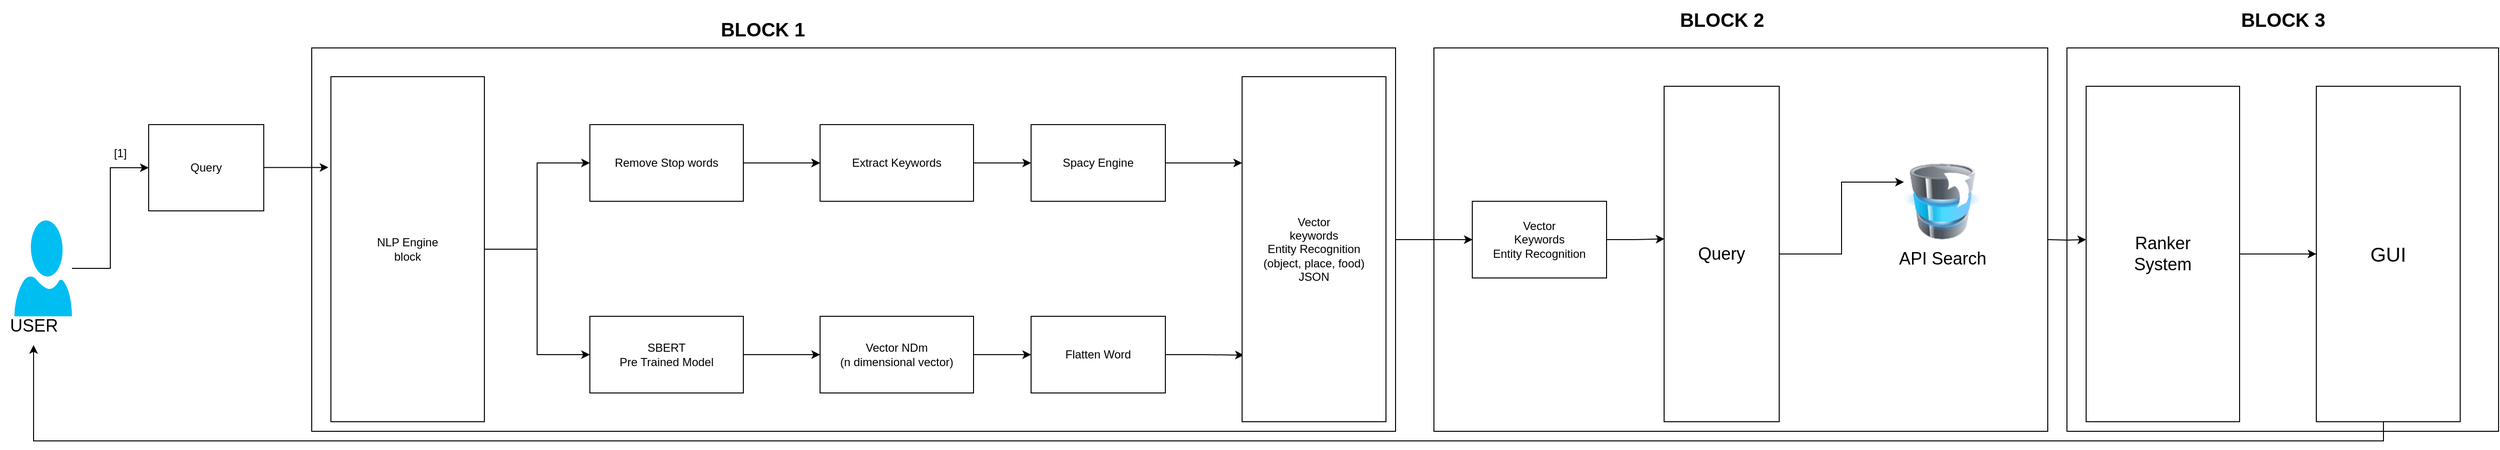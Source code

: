<mxfile version="20.5.3" type="github">
  <diagram id="EGok0XlnsOkUb_3nYnCu" name="Page-1">
    <mxGraphModel dx="1038" dy="539" grid="1" gridSize="10" guides="1" tooltips="1" connect="1" arrows="1" fold="1" page="1" pageScale="1" pageWidth="850" pageHeight="1100" math="0" shadow="0">
      <root>
        <mxCell id="0" />
        <mxCell id="1" parent="0" />
        <mxCell id="nxeFCxMN1MqG7Rf2cFIi-36" style="edgeStyle=orthogonalEdgeStyle;rounded=0;orthogonalLoop=1;jettySize=auto;html=1;entryX=0.063;entryY=0.5;entryDx=0;entryDy=0;entryPerimeter=0;fontSize=18;" parent="1" source="nxeFCxMN1MqG7Rf2cFIi-26" edge="1">
          <mxGeometry relative="1" as="geometry">
            <mxPoint x="1560.32" y="360" as="targetPoint" />
          </mxGeometry>
        </mxCell>
        <mxCell id="nxeFCxMN1MqG7Rf2cFIi-26" value="" style="rounded=0;whiteSpace=wrap;html=1;fillColor=none;" parent="1" vertex="1">
          <mxGeometry x="350" y="160" width="1130" height="400" as="geometry" />
        </mxCell>
        <mxCell id="nxeFCxMN1MqG7Rf2cFIi-3" style="edgeStyle=orthogonalEdgeStyle;rounded=0;orthogonalLoop=1;jettySize=auto;html=1;entryX=0;entryY=0.5;entryDx=0;entryDy=0;" parent="1" source="nxeFCxMN1MqG7Rf2cFIi-1" target="nxeFCxMN1MqG7Rf2cFIi-2" edge="1">
          <mxGeometry relative="1" as="geometry" />
        </mxCell>
        <mxCell id="nxeFCxMN1MqG7Rf2cFIi-1" value="" style="verticalLabelPosition=bottom;html=1;verticalAlign=top;align=center;strokeColor=none;fillColor=#00BEF2;shape=mxgraph.azure.user;" parent="1" vertex="1">
          <mxGeometry x="40" y="340" width="60" height="100" as="geometry" />
        </mxCell>
        <mxCell id="nxeFCxMN1MqG7Rf2cFIi-8" style="edgeStyle=orthogonalEdgeStyle;rounded=0;orthogonalLoop=1;jettySize=auto;html=1;entryX=0.273;entryY=0.999;entryDx=0;entryDy=0;entryPerimeter=0;" parent="1" source="nxeFCxMN1MqG7Rf2cFIi-2" edge="1">
          <mxGeometry relative="1" as="geometry">
            <mxPoint x="367.329" y="284.662" as="targetPoint" />
            <Array as="points">
              <mxPoint x="358" y="285" />
            </Array>
          </mxGeometry>
        </mxCell>
        <mxCell id="nxeFCxMN1MqG7Rf2cFIi-2" value="Query" style="rounded=0;whiteSpace=wrap;html=1;" parent="1" vertex="1">
          <mxGeometry x="180" y="240" width="120" height="90" as="geometry" />
        </mxCell>
        <mxCell id="nxeFCxMN1MqG7Rf2cFIi-5" value="[1]" style="text;html=1;align=center;verticalAlign=middle;resizable=0;points=[];autosize=1;strokeColor=none;fillColor=none;" parent="1" vertex="1">
          <mxGeometry x="130" y="255" width="40" height="30" as="geometry" />
        </mxCell>
        <mxCell id="nxeFCxMN1MqG7Rf2cFIi-11" style="edgeStyle=orthogonalEdgeStyle;rounded=0;orthogonalLoop=1;jettySize=auto;html=1;entryX=0;entryY=0.5;entryDx=0;entryDy=0;" parent="1" source="nxeFCxMN1MqG7Rf2cFIi-9" target="nxeFCxMN1MqG7Rf2cFIi-10" edge="1">
          <mxGeometry relative="1" as="geometry">
            <Array as="points">
              <mxPoint x="585" y="370" />
              <mxPoint x="585" y="280" />
            </Array>
          </mxGeometry>
        </mxCell>
        <mxCell id="nxeFCxMN1MqG7Rf2cFIi-16" style="edgeStyle=orthogonalEdgeStyle;rounded=0;orthogonalLoop=1;jettySize=auto;html=1;entryX=0;entryY=0.5;entryDx=0;entryDy=0;" parent="1" source="nxeFCxMN1MqG7Rf2cFIi-9" target="nxeFCxMN1MqG7Rf2cFIi-14" edge="1">
          <mxGeometry relative="1" as="geometry" />
        </mxCell>
        <mxCell id="nxeFCxMN1MqG7Rf2cFIi-9" value="NLP Engine&lt;br&gt;block" style="rounded=0;whiteSpace=wrap;html=1;" parent="1" vertex="1">
          <mxGeometry x="370" y="190" width="160" height="360" as="geometry" />
        </mxCell>
        <mxCell id="nxeFCxMN1MqG7Rf2cFIi-13" style="edgeStyle=orthogonalEdgeStyle;rounded=0;orthogonalLoop=1;jettySize=auto;html=1;entryX=0;entryY=0.5;entryDx=0;entryDy=0;" parent="1" source="nxeFCxMN1MqG7Rf2cFIi-10" target="nxeFCxMN1MqG7Rf2cFIi-12" edge="1">
          <mxGeometry relative="1" as="geometry" />
        </mxCell>
        <mxCell id="ItMqKBE_S90DD2JkjEQu-3" value="" style="edgeStyle=orthogonalEdgeStyle;rounded=0;orthogonalLoop=1;jettySize=auto;html=1;" edge="1" parent="1" source="nxeFCxMN1MqG7Rf2cFIi-10" target="nxeFCxMN1MqG7Rf2cFIi-12">
          <mxGeometry relative="1" as="geometry" />
        </mxCell>
        <mxCell id="nxeFCxMN1MqG7Rf2cFIi-10" value="Remove Stop words" style="rounded=0;whiteSpace=wrap;html=1;" parent="1" vertex="1">
          <mxGeometry x="640" y="240" width="160" height="80" as="geometry" />
        </mxCell>
        <mxCell id="nxeFCxMN1MqG7Rf2cFIi-21" style="edgeStyle=orthogonalEdgeStyle;rounded=0;orthogonalLoop=1;jettySize=auto;html=1;entryX=0;entryY=0.5;entryDx=0;entryDy=0;" parent="1" source="nxeFCxMN1MqG7Rf2cFIi-12" target="nxeFCxMN1MqG7Rf2cFIi-20" edge="1">
          <mxGeometry relative="1" as="geometry" />
        </mxCell>
        <mxCell id="nxeFCxMN1MqG7Rf2cFIi-12" value="Extract Keywords" style="rounded=0;whiteSpace=wrap;html=1;" parent="1" vertex="1">
          <mxGeometry x="880" y="240" width="160" height="80" as="geometry" />
        </mxCell>
        <mxCell id="nxeFCxMN1MqG7Rf2cFIi-18" style="edgeStyle=orthogonalEdgeStyle;rounded=0;orthogonalLoop=1;jettySize=auto;html=1;entryX=0;entryY=0.5;entryDx=0;entryDy=0;" parent="1" source="nxeFCxMN1MqG7Rf2cFIi-14" target="nxeFCxMN1MqG7Rf2cFIi-17" edge="1">
          <mxGeometry relative="1" as="geometry" />
        </mxCell>
        <mxCell id="nxeFCxMN1MqG7Rf2cFIi-14" value="SBERT&lt;br&gt;Pre Trained Model" style="rounded=0;whiteSpace=wrap;html=1;" parent="1" vertex="1">
          <mxGeometry x="640" y="440" width="160" height="80" as="geometry" />
        </mxCell>
        <mxCell id="nxeFCxMN1MqG7Rf2cFIi-22" style="edgeStyle=orthogonalEdgeStyle;rounded=0;orthogonalLoop=1;jettySize=auto;html=1;entryX=0;entryY=0.5;entryDx=0;entryDy=0;" parent="1" source="nxeFCxMN1MqG7Rf2cFIi-17" target="nxeFCxMN1MqG7Rf2cFIi-19" edge="1">
          <mxGeometry relative="1" as="geometry" />
        </mxCell>
        <mxCell id="nxeFCxMN1MqG7Rf2cFIi-17" value="Vector NDm&lt;br&gt;(n dimensional vector)" style="rounded=0;whiteSpace=wrap;html=1;" parent="1" vertex="1">
          <mxGeometry x="880" y="440" width="160" height="80" as="geometry" />
        </mxCell>
        <mxCell id="nxeFCxMN1MqG7Rf2cFIi-25" style="edgeStyle=orthogonalEdgeStyle;rounded=0;orthogonalLoop=1;jettySize=auto;html=1;entryX=0.012;entryY=0.807;entryDx=0;entryDy=0;entryPerimeter=0;" parent="1" source="nxeFCxMN1MqG7Rf2cFIi-19" target="nxeFCxMN1MqG7Rf2cFIi-23" edge="1">
          <mxGeometry relative="1" as="geometry" />
        </mxCell>
        <mxCell id="nxeFCxMN1MqG7Rf2cFIi-19" value="Flatten Word" style="rounded=0;whiteSpace=wrap;html=1;" parent="1" vertex="1">
          <mxGeometry x="1100" y="440" width="140" height="80" as="geometry" />
        </mxCell>
        <mxCell id="nxeFCxMN1MqG7Rf2cFIi-24" style="edgeStyle=orthogonalEdgeStyle;rounded=0;orthogonalLoop=1;jettySize=auto;html=1;entryX=0;entryY=0.25;entryDx=0;entryDy=0;" parent="1" source="nxeFCxMN1MqG7Rf2cFIi-20" target="nxeFCxMN1MqG7Rf2cFIi-23" edge="1">
          <mxGeometry relative="1" as="geometry" />
        </mxCell>
        <mxCell id="nxeFCxMN1MqG7Rf2cFIi-20" value="Spacy Engine" style="rounded=0;whiteSpace=wrap;html=1;" parent="1" vertex="1">
          <mxGeometry x="1100" y="240" width="140" height="80" as="geometry" />
        </mxCell>
        <mxCell id="nxeFCxMN1MqG7Rf2cFIi-23" value="Vector&lt;br&gt;keywords&lt;br&gt;Entity Recognition&lt;br&gt;(object, place, food)&lt;br&gt;JSON" style="rounded=0;whiteSpace=wrap;html=1;" parent="1" vertex="1">
          <mxGeometry x="1320" y="190" width="150" height="360" as="geometry" />
        </mxCell>
        <mxCell id="nxeFCxMN1MqG7Rf2cFIi-27" value="&lt;b&gt;&lt;font style=&quot;font-size: 20px;&quot;&gt;BLOCK 1&lt;/font&gt;&lt;/b&gt;" style="text;html=1;align=center;verticalAlign=middle;resizable=0;points=[];autosize=1;strokeColor=none;fillColor=none;" parent="1" vertex="1">
          <mxGeometry x="765" y="120" width="110" height="40" as="geometry" />
        </mxCell>
        <mxCell id="nxeFCxMN1MqG7Rf2cFIi-33" style="edgeStyle=orthogonalEdgeStyle;rounded=0;orthogonalLoop=1;jettySize=auto;html=1;entryX=0.003;entryY=0.455;entryDx=0;entryDy=0;entryPerimeter=0;fontSize=18;" parent="1" source="nxeFCxMN1MqG7Rf2cFIi-29" target="nxeFCxMN1MqG7Rf2cFIi-30" edge="1">
          <mxGeometry relative="1" as="geometry" />
        </mxCell>
        <mxCell id="nxeFCxMN1MqG7Rf2cFIi-29" value="Vector&lt;br&gt;Keywords&lt;br&gt;Entity Recognition" style="rounded=0;whiteSpace=wrap;html=1;fontSize=12;fillColor=default;" parent="1" vertex="1">
          <mxGeometry x="1560" y="320" width="140" height="80" as="geometry" />
        </mxCell>
        <mxCell id="nxeFCxMN1MqG7Rf2cFIi-34" style="edgeStyle=orthogonalEdgeStyle;rounded=0;orthogonalLoop=1;jettySize=auto;html=1;entryX=0;entryY=0.25;entryDx=0;entryDy=0;fontSize=18;" parent="1" source="nxeFCxMN1MqG7Rf2cFIi-30" target="nxeFCxMN1MqG7Rf2cFIi-31" edge="1">
          <mxGeometry relative="1" as="geometry" />
        </mxCell>
        <mxCell id="nxeFCxMN1MqG7Rf2cFIi-30" value="&lt;font style=&quot;font-size: 18px;&quot;&gt;Query&lt;/font&gt;" style="rounded=0;whiteSpace=wrap;html=1;fontSize=12;fillColor=default;" parent="1" vertex="1">
          <mxGeometry x="1760" y="200" width="120" height="350" as="geometry" />
        </mxCell>
        <mxCell id="nxeFCxMN1MqG7Rf2cFIi-31" value="" style="image;html=1;image=img/lib/clip_art/computers/Database_Move_Stack_128x128.png;fontSize=18;fillColor=none;" parent="1" vertex="1">
          <mxGeometry x="2010" y="280" width="80" height="80" as="geometry" />
        </mxCell>
        <mxCell id="nxeFCxMN1MqG7Rf2cFIi-32" value="API Search" style="text;html=1;align=center;verticalAlign=middle;resizable=0;points=[];autosize=1;strokeColor=none;fillColor=none;fontSize=18;" parent="1" vertex="1">
          <mxGeometry x="1995" y="360" width="110" height="40" as="geometry" />
        </mxCell>
        <mxCell id="nxeFCxMN1MqG7Rf2cFIi-37" style="edgeStyle=orthogonalEdgeStyle;rounded=0;orthogonalLoop=1;jettySize=auto;html=1;fontSize=18;" parent="1" edge="1">
          <mxGeometry relative="1" as="geometry">
            <mxPoint x="2200" y="360" as="targetPoint" />
            <mxPoint x="2160" y="360" as="sourcePoint" />
          </mxGeometry>
        </mxCell>
        <mxCell id="nxeFCxMN1MqG7Rf2cFIi-38" value="&lt;b&gt;&lt;font style=&quot;font-size: 20px;&quot;&gt;BLOCK 2&lt;/font&gt;&lt;/b&gt;" style="text;html=1;align=center;verticalAlign=middle;resizable=0;points=[];autosize=1;strokeColor=none;fillColor=none;" parent="1" vertex="1">
          <mxGeometry x="1765" y="110" width="110" height="40" as="geometry" />
        </mxCell>
        <mxCell id="nxeFCxMN1MqG7Rf2cFIi-44" style="edgeStyle=orthogonalEdgeStyle;rounded=0;orthogonalLoop=1;jettySize=auto;html=1;fontSize=18;" parent="1" source="nxeFCxMN1MqG7Rf2cFIi-41" target="nxeFCxMN1MqG7Rf2cFIi-43" edge="1">
          <mxGeometry relative="1" as="geometry">
            <mxPoint x="74.353" y="570" as="targetPoint" />
            <Array as="points">
              <mxPoint x="2510" y="375" />
              <mxPoint x="2510" y="570" />
              <mxPoint x="60" y="570" />
            </Array>
          </mxGeometry>
        </mxCell>
        <mxCell id="ItMqKBE_S90DD2JkjEQu-20" style="edgeStyle=orthogonalEdgeStyle;rounded=0;orthogonalLoop=1;jettySize=auto;html=1;entryX=0;entryY=0.5;entryDx=0;entryDy=0;" edge="1" parent="1" source="nxeFCxMN1MqG7Rf2cFIi-41" target="ItMqKBE_S90DD2JkjEQu-19">
          <mxGeometry relative="1" as="geometry" />
        </mxCell>
        <mxCell id="nxeFCxMN1MqG7Rf2cFIi-41" value="Ranker&lt;br&gt;System" style="rounded=0;whiteSpace=wrap;html=1;fontSize=18;fillColor=default;" parent="1" vertex="1">
          <mxGeometry x="2200" y="200" width="160" height="350" as="geometry" />
        </mxCell>
        <mxCell id="nxeFCxMN1MqG7Rf2cFIi-43" value="USER&lt;br&gt;" style="text;html=1;align=center;verticalAlign=middle;resizable=0;points=[];autosize=1;strokeColor=none;fillColor=none;fontSize=18;" parent="1" vertex="1">
          <mxGeometry x="25" y="430" width="70" height="40" as="geometry" />
        </mxCell>
        <mxCell id="ItMqKBE_S90DD2JkjEQu-6" value="" style="rounded=0;whiteSpace=wrap;html=1;fillColor=none;" vertex="1" parent="1">
          <mxGeometry x="1520" y="160" width="640" height="400" as="geometry" />
        </mxCell>
        <mxCell id="ItMqKBE_S90DD2JkjEQu-19" value="&lt;font style=&quot;font-size: 21px;&quot;&gt;GUI&lt;/font&gt;" style="rounded=0;whiteSpace=wrap;html=1;fillColor=default;" vertex="1" parent="1">
          <mxGeometry x="2440" y="200" width="150" height="350" as="geometry" />
        </mxCell>
        <mxCell id="ItMqKBE_S90DD2JkjEQu-21" value="" style="rounded=0;whiteSpace=wrap;html=1;fontSize=21;fillColor=none;" vertex="1" parent="1">
          <mxGeometry x="2180" y="160" width="450" height="400" as="geometry" />
        </mxCell>
        <mxCell id="ItMqKBE_S90DD2JkjEQu-22" value="&lt;b&gt;&lt;font style=&quot;font-size: 20px;&quot;&gt;BLOCK 3&lt;/font&gt;&lt;/b&gt;" style="text;html=1;align=center;verticalAlign=middle;resizable=0;points=[];autosize=1;strokeColor=none;fillColor=none;" vertex="1" parent="1">
          <mxGeometry x="2350" y="110" width="110" height="40" as="geometry" />
        </mxCell>
      </root>
    </mxGraphModel>
  </diagram>
</mxfile>
